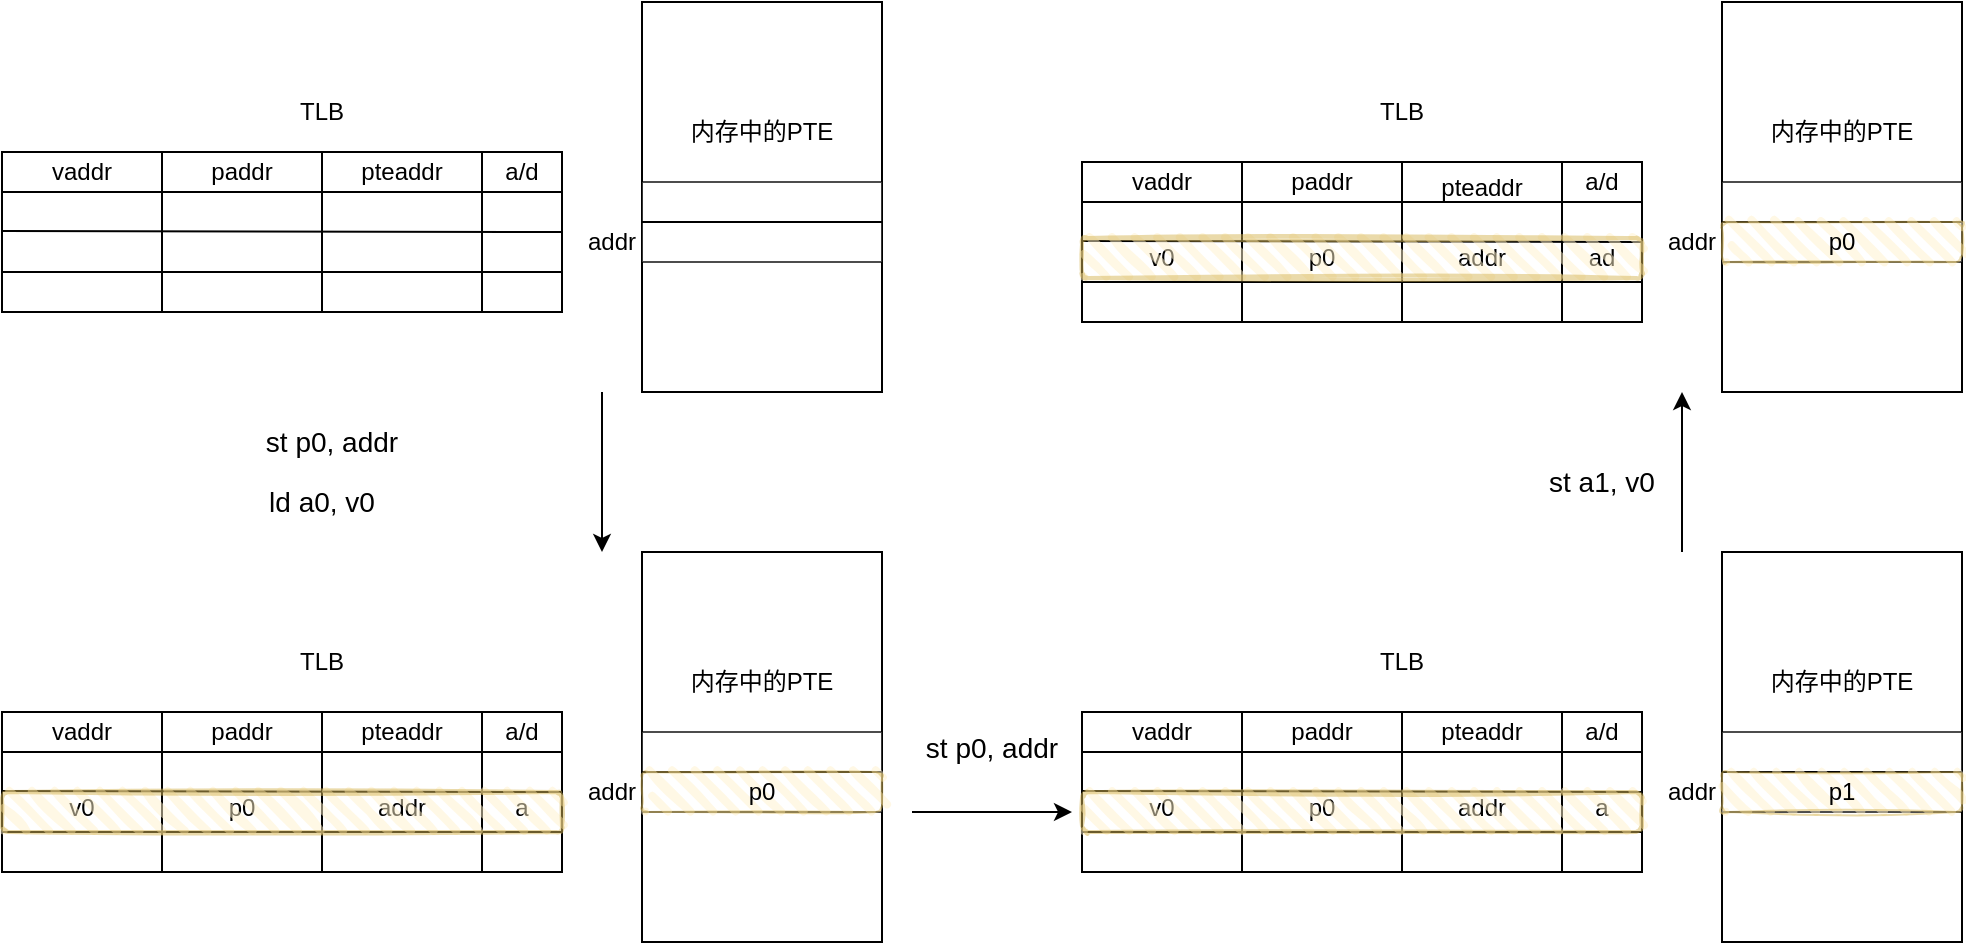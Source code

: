 <mxfile version="14.8.4" type="github">
  <diagram id="7d82JKUvW4YQ1boGpCtr" name="Page-1">
    <mxGraphModel dx="1490" dy="584" grid="0" gridSize="10" guides="1" tooltips="1" connect="1" arrows="1" fold="1" page="0" pageScale="1" pageWidth="827" pageHeight="1169" math="0" shadow="0">
      <root>
        <mxCell id="0" />
        <mxCell id="1" parent="0" />
        <mxCell id="AICxbZweolCnIgFg_KJw-3" value="" style="rounded=0;whiteSpace=wrap;html=1;" parent="1" vertex="1">
          <mxGeometry x="40" y="120" width="280" height="80" as="geometry" />
        </mxCell>
        <mxCell id="AICxbZweolCnIgFg_KJw-4" value="" style="endArrow=none;html=1;entryX=1;entryY=0.75;entryDx=0;entryDy=0;" parent="1" target="AICxbZweolCnIgFg_KJw-3" edge="1">
          <mxGeometry width="50" height="50" relative="1" as="geometry">
            <mxPoint x="40" y="180" as="sourcePoint" />
            <mxPoint x="360" y="260" as="targetPoint" />
          </mxGeometry>
        </mxCell>
        <mxCell id="AICxbZweolCnIgFg_KJw-5" value="" style="endArrow=none;html=1;entryX=1;entryY=0.5;entryDx=0;entryDy=0;" parent="1" edge="1" target="AICxbZweolCnIgFg_KJw-3">
          <mxGeometry width="50" height="50" relative="1" as="geometry">
            <mxPoint x="40" y="159.5" as="sourcePoint" />
            <mxPoint x="240" y="159.5" as="targetPoint" />
          </mxGeometry>
        </mxCell>
        <mxCell id="AICxbZweolCnIgFg_KJw-6" value="" style="endArrow=none;html=1;entryX=1;entryY=0.25;entryDx=0;entryDy=0;" parent="1" edge="1" target="AICxbZweolCnIgFg_KJw-3">
          <mxGeometry width="50" height="50" relative="1" as="geometry">
            <mxPoint x="40" y="140" as="sourcePoint" />
            <mxPoint x="240" y="140" as="targetPoint" />
          </mxGeometry>
        </mxCell>
        <mxCell id="AICxbZweolCnIgFg_KJw-7" value="" style="endArrow=none;html=1;" parent="1" edge="1">
          <mxGeometry width="50" height="50" relative="1" as="geometry">
            <mxPoint x="120" y="200" as="sourcePoint" />
            <mxPoint x="120" y="120" as="targetPoint" />
          </mxGeometry>
        </mxCell>
        <mxCell id="AICxbZweolCnIgFg_KJw-8" value="" style="endArrow=none;html=1;" parent="1" edge="1">
          <mxGeometry width="50" height="50" relative="1" as="geometry">
            <mxPoint x="200" y="200" as="sourcePoint" />
            <mxPoint x="200" y="120" as="targetPoint" />
          </mxGeometry>
        </mxCell>
        <mxCell id="AICxbZweolCnIgFg_KJw-9" value="vaddr" style="text;html=1;strokeColor=none;fillColor=none;align=center;verticalAlign=middle;whiteSpace=wrap;rounded=0;" parent="1" vertex="1">
          <mxGeometry x="60" y="120" width="40" height="20" as="geometry" />
        </mxCell>
        <mxCell id="AICxbZweolCnIgFg_KJw-10" value="paddr" style="text;html=1;strokeColor=none;fillColor=none;align=center;verticalAlign=middle;whiteSpace=wrap;rounded=0;" parent="1" vertex="1">
          <mxGeometry x="140" y="120" width="40" height="20" as="geometry" />
        </mxCell>
        <mxCell id="AICxbZweolCnIgFg_KJw-11" value="a/d" style="text;html=1;strokeColor=none;fillColor=none;align=center;verticalAlign=middle;whiteSpace=wrap;rounded=0;" parent="1" vertex="1">
          <mxGeometry x="280" y="120" width="40" height="20" as="geometry" />
        </mxCell>
        <mxCell id="AICxbZweolCnIgFg_KJw-12" value="" style="rounded=0;whiteSpace=wrap;html=1;" parent="1" vertex="1">
          <mxGeometry x="360" y="45" width="120" height="195" as="geometry" />
        </mxCell>
        <mxCell id="VZ1daqJ9Y80Mt52T-TWn-2" value="" style="rounded=0;whiteSpace=wrap;html=1;strokeWidth=1;opacity=70;" vertex="1" parent="1">
          <mxGeometry x="360" y="135" width="120" height="40" as="geometry" />
        </mxCell>
        <mxCell id="VZ1daqJ9Y80Mt52T-TWn-3" value="" style="endArrow=none;html=1;exitX=0;exitY=0.5;exitDx=0;exitDy=0;entryX=1;entryY=0.5;entryDx=0;entryDy=0;" edge="1" parent="1" source="VZ1daqJ9Y80Mt52T-TWn-2" target="VZ1daqJ9Y80Mt52T-TWn-2">
          <mxGeometry width="50" height="50" relative="1" as="geometry">
            <mxPoint x="270" y="285" as="sourcePoint" />
            <mxPoint x="320" y="235" as="targetPoint" />
          </mxGeometry>
        </mxCell>
        <mxCell id="VZ1daqJ9Y80Mt52T-TWn-5" value="内存中的PTE" style="text;html=1;strokeColor=none;fillColor=none;align=center;verticalAlign=middle;whiteSpace=wrap;rounded=0;opacity=70;" vertex="1" parent="1">
          <mxGeometry x="380" y="100" width="80" height="20" as="geometry" />
        </mxCell>
        <mxCell id="VZ1daqJ9Y80Mt52T-TWn-6" value="TLB" style="text;html=1;strokeColor=none;fillColor=none;align=center;verticalAlign=middle;whiteSpace=wrap;rounded=0;opacity=70;" vertex="1" parent="1">
          <mxGeometry x="160" y="90" width="80" height="20" as="geometry" />
        </mxCell>
        <mxCell id="VZ1daqJ9Y80Mt52T-TWn-27" value="addr" style="text;html=1;strokeColor=none;fillColor=none;align=center;verticalAlign=middle;whiteSpace=wrap;rounded=0;" vertex="1" parent="1">
          <mxGeometry x="325" y="155" width="40" height="20" as="geometry" />
        </mxCell>
        <mxCell id="VZ1daqJ9Y80Mt52T-TWn-37" value="" style="rounded=0;whiteSpace=wrap;html=1;" vertex="1" parent="1">
          <mxGeometry x="360" y="320" width="120" height="195" as="geometry" />
        </mxCell>
        <mxCell id="VZ1daqJ9Y80Mt52T-TWn-39" value="" style="rounded=0;whiteSpace=wrap;html=1;strokeWidth=1;opacity=70;" vertex="1" parent="1">
          <mxGeometry x="360" y="410" width="120" height="40" as="geometry" />
        </mxCell>
        <mxCell id="VZ1daqJ9Y80Mt52T-TWn-40" value="" style="endArrow=none;html=1;exitX=0;exitY=0.5;exitDx=0;exitDy=0;entryX=1;entryY=0.5;entryDx=0;entryDy=0;" edge="1" parent="1" source="VZ1daqJ9Y80Mt52T-TWn-39" target="VZ1daqJ9Y80Mt52T-TWn-39">
          <mxGeometry width="50" height="50" relative="1" as="geometry">
            <mxPoint x="270" y="560" as="sourcePoint" />
            <mxPoint x="320" y="510" as="targetPoint" />
          </mxGeometry>
        </mxCell>
        <mxCell id="VZ1daqJ9Y80Mt52T-TWn-41" value="p0" style="rounded=1;whiteSpace=wrap;html=1;strokeWidth=1;fillWeight=4;hachureGap=8;hachureAngle=45;fillColor=#fff2cc;sketch=1;opacity=50;strokeColor=#d6b656;" vertex="1" parent="1">
          <mxGeometry x="360" y="430" width="120" height="20" as="geometry" />
        </mxCell>
        <mxCell id="VZ1daqJ9Y80Mt52T-TWn-42" value="内存中的PTE" style="text;html=1;strokeColor=none;fillColor=none;align=center;verticalAlign=middle;whiteSpace=wrap;rounded=0;opacity=70;" vertex="1" parent="1">
          <mxGeometry x="380" y="375" width="80" height="20" as="geometry" />
        </mxCell>
        <mxCell id="VZ1daqJ9Y80Mt52T-TWn-43" value="TLB" style="text;html=1;strokeColor=none;fillColor=none;align=center;verticalAlign=middle;whiteSpace=wrap;rounded=0;opacity=70;" vertex="1" parent="1">
          <mxGeometry x="160" y="365" width="80" height="20" as="geometry" />
        </mxCell>
        <mxCell id="VZ1daqJ9Y80Mt52T-TWn-46" value="addr" style="text;html=1;strokeColor=none;fillColor=none;align=center;verticalAlign=middle;whiteSpace=wrap;rounded=0;" vertex="1" parent="1">
          <mxGeometry x="325" y="430" width="40" height="20" as="geometry" />
        </mxCell>
        <mxCell id="VZ1daqJ9Y80Mt52T-TWn-86" value="" style="endArrow=classic;html=1;" edge="1" parent="1">
          <mxGeometry width="50" height="50" relative="1" as="geometry">
            <mxPoint x="340" y="240" as="sourcePoint" />
            <mxPoint x="340" y="320" as="targetPoint" />
          </mxGeometry>
        </mxCell>
        <mxCell id="VZ1daqJ9Y80Mt52T-TWn-87" value="&lt;font style=&quot;font-size: 14px&quot;&gt;st p0, addr&lt;/font&gt;" style="text;html=1;strokeColor=none;fillColor=none;align=center;verticalAlign=middle;whiteSpace=wrap;rounded=0;opacity=50;" vertex="1" parent="1">
          <mxGeometry x="140" y="250" width="130" height="30" as="geometry" />
        </mxCell>
        <mxCell id="VZ1daqJ9Y80Mt52T-TWn-88" value="" style="endArrow=none;html=1;" edge="1" parent="1">
          <mxGeometry width="50" height="50" relative="1" as="geometry">
            <mxPoint x="280" y="200" as="sourcePoint" />
            <mxPoint x="280" y="120" as="targetPoint" />
          </mxGeometry>
        </mxCell>
        <mxCell id="VZ1daqJ9Y80Mt52T-TWn-89" value="pteaddr" style="text;html=1;strokeColor=none;fillColor=none;align=center;verticalAlign=middle;whiteSpace=wrap;rounded=0;" vertex="1" parent="1">
          <mxGeometry x="220" y="120" width="40" height="20" as="geometry" />
        </mxCell>
        <mxCell id="VZ1daqJ9Y80Mt52T-TWn-90" value="" style="rounded=0;whiteSpace=wrap;html=1;" vertex="1" parent="1">
          <mxGeometry x="40" y="400" width="280" height="80" as="geometry" />
        </mxCell>
        <mxCell id="VZ1daqJ9Y80Mt52T-TWn-91" value="" style="endArrow=none;html=1;entryX=1;entryY=0.75;entryDx=0;entryDy=0;" edge="1" parent="1" target="VZ1daqJ9Y80Mt52T-TWn-90">
          <mxGeometry width="50" height="50" relative="1" as="geometry">
            <mxPoint x="40" y="460" as="sourcePoint" />
            <mxPoint x="360" y="540" as="targetPoint" />
          </mxGeometry>
        </mxCell>
        <mxCell id="VZ1daqJ9Y80Mt52T-TWn-92" value="" style="endArrow=none;html=1;entryX=1;entryY=0.5;entryDx=0;entryDy=0;" edge="1" parent="1" target="VZ1daqJ9Y80Mt52T-TWn-90">
          <mxGeometry width="50" height="50" relative="1" as="geometry">
            <mxPoint x="40" y="439.5" as="sourcePoint" />
            <mxPoint x="240" y="439.5" as="targetPoint" />
          </mxGeometry>
        </mxCell>
        <mxCell id="VZ1daqJ9Y80Mt52T-TWn-93" value="" style="endArrow=none;html=1;entryX=1;entryY=0.25;entryDx=0;entryDy=0;" edge="1" parent="1" target="VZ1daqJ9Y80Mt52T-TWn-90">
          <mxGeometry width="50" height="50" relative="1" as="geometry">
            <mxPoint x="40" y="420" as="sourcePoint" />
            <mxPoint x="240" y="420" as="targetPoint" />
          </mxGeometry>
        </mxCell>
        <mxCell id="VZ1daqJ9Y80Mt52T-TWn-94" value="" style="endArrow=none;html=1;" edge="1" parent="1">
          <mxGeometry width="50" height="50" relative="1" as="geometry">
            <mxPoint x="120" y="480" as="sourcePoint" />
            <mxPoint x="120" y="400" as="targetPoint" />
          </mxGeometry>
        </mxCell>
        <mxCell id="VZ1daqJ9Y80Mt52T-TWn-95" value="" style="endArrow=none;html=1;" edge="1" parent="1">
          <mxGeometry width="50" height="50" relative="1" as="geometry">
            <mxPoint x="200" y="480" as="sourcePoint" />
            <mxPoint x="200" y="400" as="targetPoint" />
          </mxGeometry>
        </mxCell>
        <mxCell id="VZ1daqJ9Y80Mt52T-TWn-96" value="vaddr" style="text;html=1;strokeColor=none;fillColor=none;align=center;verticalAlign=middle;whiteSpace=wrap;rounded=0;" vertex="1" parent="1">
          <mxGeometry x="60" y="400" width="40" height="20" as="geometry" />
        </mxCell>
        <mxCell id="VZ1daqJ9Y80Mt52T-TWn-97" value="paddr" style="text;html=1;strokeColor=none;fillColor=none;align=center;verticalAlign=middle;whiteSpace=wrap;rounded=0;" vertex="1" parent="1">
          <mxGeometry x="140" y="400" width="40" height="20" as="geometry" />
        </mxCell>
        <mxCell id="VZ1daqJ9Y80Mt52T-TWn-98" value="a/d" style="text;html=1;strokeColor=none;fillColor=none;align=center;verticalAlign=middle;whiteSpace=wrap;rounded=0;" vertex="1" parent="1">
          <mxGeometry x="280" y="400" width="40" height="20" as="geometry" />
        </mxCell>
        <mxCell id="VZ1daqJ9Y80Mt52T-TWn-99" value="" style="endArrow=none;html=1;" edge="1" parent="1">
          <mxGeometry width="50" height="50" relative="1" as="geometry">
            <mxPoint x="280" y="480" as="sourcePoint" />
            <mxPoint x="280" y="400" as="targetPoint" />
          </mxGeometry>
        </mxCell>
        <mxCell id="VZ1daqJ9Y80Mt52T-TWn-100" value="pteaddr" style="text;html=1;strokeColor=none;fillColor=none;align=center;verticalAlign=middle;whiteSpace=wrap;rounded=0;" vertex="1" parent="1">
          <mxGeometry x="220" y="400" width="40" height="20" as="geometry" />
        </mxCell>
        <mxCell id="VZ1daqJ9Y80Mt52T-TWn-101" value="&lt;font style=&quot;font-size: 14px&quot;&gt;ld a0, v0&lt;/font&gt;" style="text;html=1;strokeColor=none;fillColor=none;align=center;verticalAlign=middle;whiteSpace=wrap;rounded=0;opacity=50;" vertex="1" parent="1">
          <mxGeometry x="135" y="280" width="130" height="30" as="geometry" />
        </mxCell>
        <mxCell id="VZ1daqJ9Y80Mt52T-TWn-102" value="v0" style="text;html=1;strokeColor=none;fillColor=none;align=center;verticalAlign=middle;whiteSpace=wrap;rounded=0;opacity=50;" vertex="1" parent="1">
          <mxGeometry x="60" y="438" width="40" height="20" as="geometry" />
        </mxCell>
        <mxCell id="VZ1daqJ9Y80Mt52T-TWn-104" value="p0" style="text;html=1;strokeColor=none;fillColor=none;align=center;verticalAlign=middle;whiteSpace=wrap;rounded=0;opacity=50;" vertex="1" parent="1">
          <mxGeometry x="140" y="438" width="40" height="20" as="geometry" />
        </mxCell>
        <mxCell id="VZ1daqJ9Y80Mt52T-TWn-105" value="addr" style="text;html=1;strokeColor=none;fillColor=none;align=center;verticalAlign=middle;whiteSpace=wrap;rounded=0;opacity=50;" vertex="1" parent="1">
          <mxGeometry x="220" y="438" width="40" height="20" as="geometry" />
        </mxCell>
        <mxCell id="VZ1daqJ9Y80Mt52T-TWn-106" value="a" style="text;html=1;strokeColor=none;fillColor=none;align=center;verticalAlign=middle;whiteSpace=wrap;rounded=0;opacity=50;" vertex="1" parent="1">
          <mxGeometry x="280" y="438" width="40" height="20" as="geometry" />
        </mxCell>
        <mxCell id="VZ1daqJ9Y80Mt52T-TWn-107" value="" style="rounded=1;whiteSpace=wrap;html=1;strokeWidth=2;fillWeight=4;hachureGap=8;hachureAngle=45;fillColor=#fff2cc;sketch=1;opacity=50;strokeColor=#d6b656;" vertex="1" parent="1">
          <mxGeometry x="40" y="440" width="280" height="20" as="geometry" />
        </mxCell>
        <mxCell id="VZ1daqJ9Y80Mt52T-TWn-124" value="" style="rounded=0;whiteSpace=wrap;html=1;" vertex="1" parent="1">
          <mxGeometry x="900" y="320" width="120" height="195" as="geometry" />
        </mxCell>
        <mxCell id="VZ1daqJ9Y80Mt52T-TWn-125" value="" style="rounded=0;whiteSpace=wrap;html=1;strokeWidth=1;opacity=70;" vertex="1" parent="1">
          <mxGeometry x="900" y="410" width="120" height="40" as="geometry" />
        </mxCell>
        <mxCell id="VZ1daqJ9Y80Mt52T-TWn-126" value="" style="endArrow=none;html=1;exitX=0;exitY=0.5;exitDx=0;exitDy=0;entryX=1;entryY=0.5;entryDx=0;entryDy=0;" edge="1" parent="1" source="VZ1daqJ9Y80Mt52T-TWn-125" target="VZ1daqJ9Y80Mt52T-TWn-125">
          <mxGeometry width="50" height="50" relative="1" as="geometry">
            <mxPoint x="810" y="560" as="sourcePoint" />
            <mxPoint x="860" y="510" as="targetPoint" />
          </mxGeometry>
        </mxCell>
        <mxCell id="VZ1daqJ9Y80Mt52T-TWn-127" value="p1" style="rounded=1;whiteSpace=wrap;html=1;strokeWidth=1;fillWeight=4;hachureGap=8;hachureAngle=45;fillColor=#fff2cc;sketch=1;opacity=50;strokeColor=#d6b656;" vertex="1" parent="1">
          <mxGeometry x="900" y="430" width="120" height="20" as="geometry" />
        </mxCell>
        <mxCell id="VZ1daqJ9Y80Mt52T-TWn-128" value="内存中的PTE" style="text;html=1;strokeColor=none;fillColor=none;align=center;verticalAlign=middle;whiteSpace=wrap;rounded=0;opacity=70;" vertex="1" parent="1">
          <mxGeometry x="920" y="375" width="80" height="20" as="geometry" />
        </mxCell>
        <mxCell id="VZ1daqJ9Y80Mt52T-TWn-129" value="TLB" style="text;html=1;strokeColor=none;fillColor=none;align=center;verticalAlign=middle;whiteSpace=wrap;rounded=0;opacity=70;" vertex="1" parent="1">
          <mxGeometry x="700" y="365" width="80" height="20" as="geometry" />
        </mxCell>
        <mxCell id="VZ1daqJ9Y80Mt52T-TWn-130" value="addr" style="text;html=1;strokeColor=none;fillColor=none;align=center;verticalAlign=middle;whiteSpace=wrap;rounded=0;" vertex="1" parent="1">
          <mxGeometry x="865" y="430" width="40" height="20" as="geometry" />
        </mxCell>
        <mxCell id="VZ1daqJ9Y80Mt52T-TWn-131" value="" style="endArrow=classic;html=1;" edge="1" parent="1">
          <mxGeometry width="50" height="50" relative="1" as="geometry">
            <mxPoint x="880" y="320" as="sourcePoint" />
            <mxPoint x="880" y="240" as="targetPoint" />
          </mxGeometry>
        </mxCell>
        <mxCell id="VZ1daqJ9Y80Mt52T-TWn-135" value="" style="rounded=0;whiteSpace=wrap;html=1;" vertex="1" parent="1">
          <mxGeometry x="580" y="400" width="280" height="80" as="geometry" />
        </mxCell>
        <mxCell id="VZ1daqJ9Y80Mt52T-TWn-136" value="" style="endArrow=none;html=1;entryX=1;entryY=0.75;entryDx=0;entryDy=0;" edge="1" parent="1" target="VZ1daqJ9Y80Mt52T-TWn-135">
          <mxGeometry width="50" height="50" relative="1" as="geometry">
            <mxPoint x="580" y="460" as="sourcePoint" />
            <mxPoint x="900" y="540" as="targetPoint" />
          </mxGeometry>
        </mxCell>
        <mxCell id="VZ1daqJ9Y80Mt52T-TWn-137" value="" style="endArrow=none;html=1;entryX=1;entryY=0.5;entryDx=0;entryDy=0;" edge="1" parent="1" target="VZ1daqJ9Y80Mt52T-TWn-135">
          <mxGeometry width="50" height="50" relative="1" as="geometry">
            <mxPoint x="580" y="439.5" as="sourcePoint" />
            <mxPoint x="780" y="439.5" as="targetPoint" />
          </mxGeometry>
        </mxCell>
        <mxCell id="VZ1daqJ9Y80Mt52T-TWn-138" value="" style="endArrow=none;html=1;entryX=1;entryY=0.25;entryDx=0;entryDy=0;" edge="1" parent="1" target="VZ1daqJ9Y80Mt52T-TWn-135">
          <mxGeometry width="50" height="50" relative="1" as="geometry">
            <mxPoint x="580" y="420" as="sourcePoint" />
            <mxPoint x="780" y="420" as="targetPoint" />
          </mxGeometry>
        </mxCell>
        <mxCell id="VZ1daqJ9Y80Mt52T-TWn-139" value="" style="endArrow=none;html=1;" edge="1" parent="1">
          <mxGeometry width="50" height="50" relative="1" as="geometry">
            <mxPoint x="660" y="480" as="sourcePoint" />
            <mxPoint x="660" y="400" as="targetPoint" />
          </mxGeometry>
        </mxCell>
        <mxCell id="VZ1daqJ9Y80Mt52T-TWn-140" value="" style="endArrow=none;html=1;" edge="1" parent="1">
          <mxGeometry width="50" height="50" relative="1" as="geometry">
            <mxPoint x="740" y="480" as="sourcePoint" />
            <mxPoint x="740" y="400" as="targetPoint" />
          </mxGeometry>
        </mxCell>
        <mxCell id="VZ1daqJ9Y80Mt52T-TWn-141" value="vaddr" style="text;html=1;strokeColor=none;fillColor=none;align=center;verticalAlign=middle;whiteSpace=wrap;rounded=0;" vertex="1" parent="1">
          <mxGeometry x="600" y="400" width="40" height="20" as="geometry" />
        </mxCell>
        <mxCell id="VZ1daqJ9Y80Mt52T-TWn-142" value="paddr" style="text;html=1;strokeColor=none;fillColor=none;align=center;verticalAlign=middle;whiteSpace=wrap;rounded=0;" vertex="1" parent="1">
          <mxGeometry x="680" y="400" width="40" height="20" as="geometry" />
        </mxCell>
        <mxCell id="VZ1daqJ9Y80Mt52T-TWn-143" value="a/d" style="text;html=1;strokeColor=none;fillColor=none;align=center;verticalAlign=middle;whiteSpace=wrap;rounded=0;" vertex="1" parent="1">
          <mxGeometry x="820" y="400" width="40" height="20" as="geometry" />
        </mxCell>
        <mxCell id="VZ1daqJ9Y80Mt52T-TWn-144" value="" style="endArrow=none;html=1;" edge="1" parent="1">
          <mxGeometry width="50" height="50" relative="1" as="geometry">
            <mxPoint x="820" y="480" as="sourcePoint" />
            <mxPoint x="820" y="400" as="targetPoint" />
          </mxGeometry>
        </mxCell>
        <mxCell id="VZ1daqJ9Y80Mt52T-TWn-145" value="pteaddr" style="text;html=1;strokeColor=none;fillColor=none;align=center;verticalAlign=middle;whiteSpace=wrap;rounded=0;" vertex="1" parent="1">
          <mxGeometry x="760" y="400" width="40" height="20" as="geometry" />
        </mxCell>
        <mxCell id="VZ1daqJ9Y80Mt52T-TWn-146" value="&lt;font style=&quot;font-size: 14px&quot;&gt;st a1, v0&lt;/font&gt;" style="text;html=1;strokeColor=none;fillColor=none;align=center;verticalAlign=middle;whiteSpace=wrap;rounded=0;opacity=50;" vertex="1" parent="1">
          <mxGeometry x="775" y="270" width="130" height="30" as="geometry" />
        </mxCell>
        <mxCell id="VZ1daqJ9Y80Mt52T-TWn-147" value="v0" style="text;html=1;strokeColor=none;fillColor=none;align=center;verticalAlign=middle;whiteSpace=wrap;rounded=0;opacity=50;" vertex="1" parent="1">
          <mxGeometry x="600" y="438" width="40" height="20" as="geometry" />
        </mxCell>
        <mxCell id="VZ1daqJ9Y80Mt52T-TWn-148" value="p0" style="text;html=1;strokeColor=none;fillColor=none;align=center;verticalAlign=middle;whiteSpace=wrap;rounded=0;opacity=50;" vertex="1" parent="1">
          <mxGeometry x="680" y="438" width="40" height="20" as="geometry" />
        </mxCell>
        <mxCell id="VZ1daqJ9Y80Mt52T-TWn-149" value="addr" style="text;html=1;strokeColor=none;fillColor=none;align=center;verticalAlign=middle;whiteSpace=wrap;rounded=0;opacity=50;" vertex="1" parent="1">
          <mxGeometry x="760" y="438" width="40" height="20" as="geometry" />
        </mxCell>
        <mxCell id="VZ1daqJ9Y80Mt52T-TWn-150" value="a" style="text;html=1;strokeColor=none;fillColor=none;align=center;verticalAlign=middle;whiteSpace=wrap;rounded=0;opacity=50;" vertex="1" parent="1">
          <mxGeometry x="820" y="438" width="40" height="20" as="geometry" />
        </mxCell>
        <mxCell id="VZ1daqJ9Y80Mt52T-TWn-151" value="" style="rounded=1;whiteSpace=wrap;html=1;strokeWidth=2;fillWeight=4;hachureGap=8;hachureAngle=45;fillColor=#fff2cc;sketch=1;opacity=50;strokeColor=#d6b656;" vertex="1" parent="1">
          <mxGeometry x="580" y="440" width="280" height="20" as="geometry" />
        </mxCell>
        <mxCell id="VZ1daqJ9Y80Mt52T-TWn-152" value="&lt;font style=&quot;font-size: 14px&quot;&gt;st p0, addr&lt;/font&gt;" style="text;html=1;strokeColor=none;fillColor=none;align=center;verticalAlign=middle;whiteSpace=wrap;rounded=0;opacity=50;" vertex="1" parent="1">
          <mxGeometry x="470" y="402.5" width="130" height="30" as="geometry" />
        </mxCell>
        <mxCell id="VZ1daqJ9Y80Mt52T-TWn-153" value="" style="endArrow=classic;html=1;" edge="1" parent="1">
          <mxGeometry width="50" height="50" relative="1" as="geometry">
            <mxPoint x="495" y="450" as="sourcePoint" />
            <mxPoint x="575" y="450" as="targetPoint" />
          </mxGeometry>
        </mxCell>
        <mxCell id="VZ1daqJ9Y80Mt52T-TWn-154" value="" style="rounded=0;whiteSpace=wrap;html=1;" vertex="1" parent="1">
          <mxGeometry x="900" y="45" width="120" height="195" as="geometry" />
        </mxCell>
        <mxCell id="VZ1daqJ9Y80Mt52T-TWn-155" value="" style="rounded=0;whiteSpace=wrap;html=1;strokeWidth=1;opacity=70;" vertex="1" parent="1">
          <mxGeometry x="900" y="135" width="120" height="40" as="geometry" />
        </mxCell>
        <mxCell id="VZ1daqJ9Y80Mt52T-TWn-156" value="" style="endArrow=none;html=1;exitX=0;exitY=0.5;exitDx=0;exitDy=0;entryX=1;entryY=0.5;entryDx=0;entryDy=0;" edge="1" parent="1" source="VZ1daqJ9Y80Mt52T-TWn-155" target="VZ1daqJ9Y80Mt52T-TWn-155">
          <mxGeometry width="50" height="50" relative="1" as="geometry">
            <mxPoint x="810" y="285" as="sourcePoint" />
            <mxPoint x="860" y="235" as="targetPoint" />
          </mxGeometry>
        </mxCell>
        <mxCell id="VZ1daqJ9Y80Mt52T-TWn-157" value="p0" style="rounded=1;whiteSpace=wrap;html=1;strokeWidth=1;fillWeight=4;hachureGap=8;hachureAngle=45;fillColor=#fff2cc;sketch=1;opacity=50;strokeColor=#d6b656;" vertex="1" parent="1">
          <mxGeometry x="900" y="155" width="120" height="20" as="geometry" />
        </mxCell>
        <mxCell id="VZ1daqJ9Y80Mt52T-TWn-158" value="内存中的PTE" style="text;html=1;strokeColor=none;fillColor=none;align=center;verticalAlign=middle;whiteSpace=wrap;rounded=0;opacity=70;" vertex="1" parent="1">
          <mxGeometry x="920" y="100" width="80" height="20" as="geometry" />
        </mxCell>
        <mxCell id="VZ1daqJ9Y80Mt52T-TWn-159" value="TLB" style="text;html=1;strokeColor=none;fillColor=none;align=center;verticalAlign=middle;whiteSpace=wrap;rounded=0;opacity=70;" vertex="1" parent="1">
          <mxGeometry x="700" y="90" width="80" height="20" as="geometry" />
        </mxCell>
        <mxCell id="VZ1daqJ9Y80Mt52T-TWn-160" value="addr" style="text;html=1;strokeColor=none;fillColor=none;align=center;verticalAlign=middle;whiteSpace=wrap;rounded=0;" vertex="1" parent="1">
          <mxGeometry x="865" y="155" width="40" height="20" as="geometry" />
        </mxCell>
        <mxCell id="VZ1daqJ9Y80Mt52T-TWn-161" value="" style="rounded=0;whiteSpace=wrap;html=1;" vertex="1" parent="1">
          <mxGeometry x="580" y="125" width="280" height="80" as="geometry" />
        </mxCell>
        <mxCell id="VZ1daqJ9Y80Mt52T-TWn-162" value="" style="endArrow=none;html=1;entryX=1;entryY=0.75;entryDx=0;entryDy=0;" edge="1" parent="1" target="VZ1daqJ9Y80Mt52T-TWn-161">
          <mxGeometry width="50" height="50" relative="1" as="geometry">
            <mxPoint x="580" y="185" as="sourcePoint" />
            <mxPoint x="900" y="265" as="targetPoint" />
          </mxGeometry>
        </mxCell>
        <mxCell id="VZ1daqJ9Y80Mt52T-TWn-163" value="" style="endArrow=none;html=1;entryX=1;entryY=0.5;entryDx=0;entryDy=0;" edge="1" parent="1" target="VZ1daqJ9Y80Mt52T-TWn-161">
          <mxGeometry width="50" height="50" relative="1" as="geometry">
            <mxPoint x="580" y="164.5" as="sourcePoint" />
            <mxPoint x="780" y="164.5" as="targetPoint" />
          </mxGeometry>
        </mxCell>
        <mxCell id="VZ1daqJ9Y80Mt52T-TWn-164" value="" style="endArrow=none;html=1;entryX=1;entryY=0.25;entryDx=0;entryDy=0;" edge="1" parent="1" target="VZ1daqJ9Y80Mt52T-TWn-161">
          <mxGeometry width="50" height="50" relative="1" as="geometry">
            <mxPoint x="580" y="145" as="sourcePoint" />
            <mxPoint x="780" y="145" as="targetPoint" />
          </mxGeometry>
        </mxCell>
        <mxCell id="VZ1daqJ9Y80Mt52T-TWn-165" value="" style="endArrow=none;html=1;" edge="1" parent="1">
          <mxGeometry width="50" height="50" relative="1" as="geometry">
            <mxPoint x="660" y="205" as="sourcePoint" />
            <mxPoint x="660" y="125" as="targetPoint" />
          </mxGeometry>
        </mxCell>
        <mxCell id="VZ1daqJ9Y80Mt52T-TWn-166" value="" style="endArrow=none;html=1;" edge="1" parent="1">
          <mxGeometry width="50" height="50" relative="1" as="geometry">
            <mxPoint x="740" y="205" as="sourcePoint" />
            <mxPoint x="740" y="125" as="targetPoint" />
          </mxGeometry>
        </mxCell>
        <mxCell id="VZ1daqJ9Y80Mt52T-TWn-167" value="vaddr" style="text;html=1;strokeColor=none;fillColor=none;align=center;verticalAlign=middle;whiteSpace=wrap;rounded=0;" vertex="1" parent="1">
          <mxGeometry x="600" y="125" width="40" height="20" as="geometry" />
        </mxCell>
        <mxCell id="VZ1daqJ9Y80Mt52T-TWn-168" value="paddr" style="text;html=1;strokeColor=none;fillColor=none;align=center;verticalAlign=middle;whiteSpace=wrap;rounded=0;" vertex="1" parent="1">
          <mxGeometry x="680" y="125" width="40" height="20" as="geometry" />
        </mxCell>
        <mxCell id="VZ1daqJ9Y80Mt52T-TWn-169" value="a/d" style="text;html=1;strokeColor=none;fillColor=none;align=center;verticalAlign=middle;whiteSpace=wrap;rounded=0;" vertex="1" parent="1">
          <mxGeometry x="820" y="125" width="40" height="20" as="geometry" />
        </mxCell>
        <mxCell id="VZ1daqJ9Y80Mt52T-TWn-170" value="" style="endArrow=none;html=1;" edge="1" parent="1">
          <mxGeometry width="50" height="50" relative="1" as="geometry">
            <mxPoint x="820" y="205" as="sourcePoint" />
            <mxPoint x="820" y="125" as="targetPoint" />
          </mxGeometry>
        </mxCell>
        <mxCell id="VZ1daqJ9Y80Mt52T-TWn-171" value="pteaddr" style="text;html=1;strokeColor=none;fillColor=none;align=center;verticalAlign=middle;whiteSpace=wrap;rounded=0;" vertex="1" parent="1">
          <mxGeometry x="760" y="130" width="40" height="15" as="geometry" />
        </mxCell>
        <mxCell id="VZ1daqJ9Y80Mt52T-TWn-172" value="v0" style="text;html=1;strokeColor=none;fillColor=none;align=center;verticalAlign=middle;whiteSpace=wrap;rounded=0;opacity=50;" vertex="1" parent="1">
          <mxGeometry x="600" y="163" width="40" height="20" as="geometry" />
        </mxCell>
        <mxCell id="VZ1daqJ9Y80Mt52T-TWn-173" value="p0" style="text;html=1;strokeColor=none;fillColor=none;align=center;verticalAlign=middle;whiteSpace=wrap;rounded=0;opacity=50;" vertex="1" parent="1">
          <mxGeometry x="680" y="163" width="40" height="20" as="geometry" />
        </mxCell>
        <mxCell id="VZ1daqJ9Y80Mt52T-TWn-174" value="addr" style="text;html=1;strokeColor=none;fillColor=none;align=center;verticalAlign=middle;whiteSpace=wrap;rounded=0;opacity=50;" vertex="1" parent="1">
          <mxGeometry x="760" y="163" width="40" height="20" as="geometry" />
        </mxCell>
        <mxCell id="VZ1daqJ9Y80Mt52T-TWn-175" value="ad" style="text;html=1;strokeColor=none;fillColor=none;align=center;verticalAlign=middle;whiteSpace=wrap;rounded=0;opacity=50;" vertex="1" parent="1">
          <mxGeometry x="820" y="163" width="40" height="20" as="geometry" />
        </mxCell>
        <mxCell id="VZ1daqJ9Y80Mt52T-TWn-176" value="" style="rounded=1;whiteSpace=wrap;html=1;strokeWidth=2;fillWeight=4;hachureGap=8;hachureAngle=45;fillColor=#fff2cc;sketch=1;opacity=50;strokeColor=#d6b656;" vertex="1" parent="1">
          <mxGeometry x="580" y="163" width="280" height="20" as="geometry" />
        </mxCell>
      </root>
    </mxGraphModel>
  </diagram>
</mxfile>
